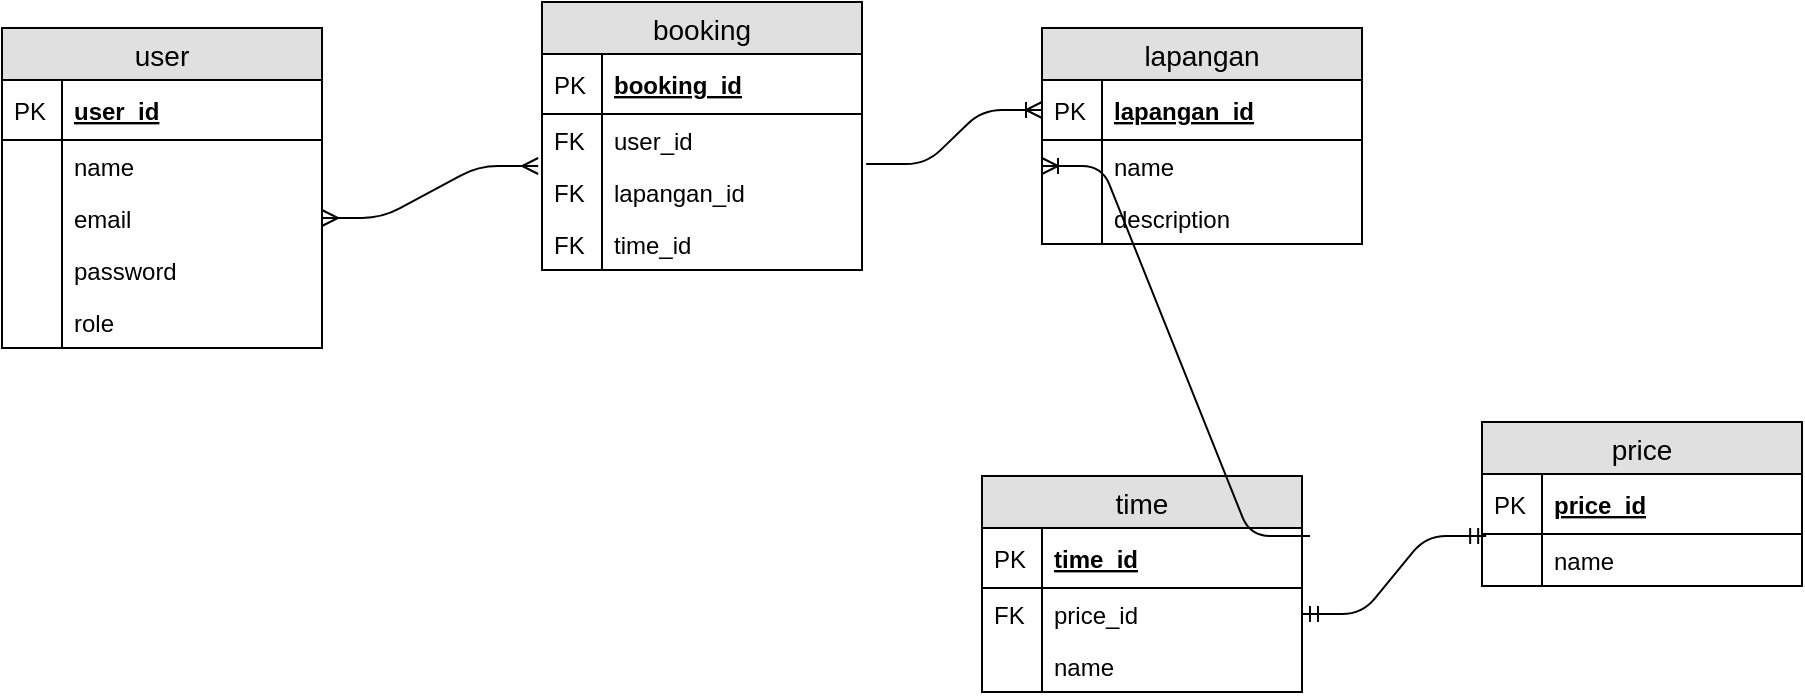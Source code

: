 <mxfile version="12.6.5" type="device" pages="2"><diagram id="pT67VP-tw25SVC1C2bxJ" name="LRD"><mxGraphModel dx="1108" dy="528" grid="1" gridSize="10" guides="1" tooltips="1" connect="1" arrows="1" fold="1" page="1" pageScale="1" pageWidth="850" pageHeight="1100" math="0" shadow="0"><root><mxCell id="0"/><mxCell id="1" parent="0"/><mxCell id="Ku6LGFip4KKlLJVfLi04-4" value="user" style="swimlane;fontStyle=0;childLayout=stackLayout;horizontal=1;startSize=26;fillColor=#e0e0e0;horizontalStack=0;resizeParent=1;resizeParentMax=0;resizeLast=0;collapsible=1;marginBottom=0;swimlaneFillColor=#ffffff;align=center;fontSize=14;" parent="1" vertex="1"><mxGeometry x="210" y="76" width="160" height="160" as="geometry"/></mxCell><mxCell id="Ku6LGFip4KKlLJVfLi04-5" value="user_id" style="shape=partialRectangle;top=0;left=0;right=0;bottom=1;align=left;verticalAlign=middle;fillColor=none;spacingLeft=34;spacingRight=4;overflow=hidden;rotatable=0;points=[[0,0.5],[1,0.5]];portConstraint=eastwest;dropTarget=0;fontStyle=5;fontSize=12;" parent="Ku6LGFip4KKlLJVfLi04-4" vertex="1"><mxGeometry y="26" width="160" height="30" as="geometry"/></mxCell><mxCell id="Ku6LGFip4KKlLJVfLi04-6" value="PK" style="shape=partialRectangle;top=0;left=0;bottom=0;fillColor=none;align=left;verticalAlign=middle;spacingLeft=4;spacingRight=4;overflow=hidden;rotatable=0;points=[];portConstraint=eastwest;part=1;fontSize=12;" parent="Ku6LGFip4KKlLJVfLi04-5" vertex="1" connectable="0"><mxGeometry width="30" height="30" as="geometry"/></mxCell><mxCell id="Ku6LGFip4KKlLJVfLi04-9" value="name" style="shape=partialRectangle;top=0;left=0;right=0;bottom=0;align=left;verticalAlign=top;fillColor=none;spacingLeft=34;spacingRight=4;overflow=hidden;rotatable=0;points=[[0,0.5],[1,0.5]];portConstraint=eastwest;dropTarget=0;fontSize=12;" parent="Ku6LGFip4KKlLJVfLi04-4" vertex="1"><mxGeometry y="56" width="160" height="26" as="geometry"/></mxCell><mxCell id="Ku6LGFip4KKlLJVfLi04-10" value="" style="shape=partialRectangle;top=0;left=0;bottom=0;fillColor=none;align=left;verticalAlign=top;spacingLeft=4;spacingRight=4;overflow=hidden;rotatable=0;points=[];portConstraint=eastwest;part=1;fontSize=12;" parent="Ku6LGFip4KKlLJVfLi04-9" vertex="1" connectable="0"><mxGeometry width="30" height="26" as="geometry"/></mxCell><mxCell id="Ku6LGFip4KKlLJVfLi04-7" value="email" style="shape=partialRectangle;top=0;left=0;right=0;bottom=0;align=left;verticalAlign=top;fillColor=none;spacingLeft=34;spacingRight=4;overflow=hidden;rotatable=0;points=[[0,0.5],[1,0.5]];portConstraint=eastwest;dropTarget=0;fontSize=12;" parent="Ku6LGFip4KKlLJVfLi04-4" vertex="1"><mxGeometry y="82" width="160" height="26" as="geometry"/></mxCell><mxCell id="Ku6LGFip4KKlLJVfLi04-8" value="" style="shape=partialRectangle;top=0;left=0;bottom=0;fillColor=none;align=left;verticalAlign=top;spacingLeft=4;spacingRight=4;overflow=hidden;rotatable=0;points=[];portConstraint=eastwest;part=1;fontSize=12;" parent="Ku6LGFip4KKlLJVfLi04-7" vertex="1" connectable="0"><mxGeometry width="30" height="26" as="geometry"/></mxCell><mxCell id="Ku6LGFip4KKlLJVfLi04-11" value="password" style="shape=partialRectangle;top=0;left=0;right=0;bottom=0;align=left;verticalAlign=top;fillColor=none;spacingLeft=34;spacingRight=4;overflow=hidden;rotatable=0;points=[[0,0.5],[1,0.5]];portConstraint=eastwest;dropTarget=0;fontSize=12;" parent="Ku6LGFip4KKlLJVfLi04-4" vertex="1"><mxGeometry y="108" width="160" height="26" as="geometry"/></mxCell><mxCell id="Ku6LGFip4KKlLJVfLi04-12" value="" style="shape=partialRectangle;top=0;left=0;bottom=0;fillColor=none;align=left;verticalAlign=top;spacingLeft=4;spacingRight=4;overflow=hidden;rotatable=0;points=[];portConstraint=eastwest;part=1;fontSize=12;" parent="Ku6LGFip4KKlLJVfLi04-11" vertex="1" connectable="0"><mxGeometry width="30" height="26" as="geometry"/></mxCell><mxCell id="Ku6LGFip4KKlLJVfLi04-22" value="role" style="shape=partialRectangle;top=0;left=0;right=0;bottom=0;align=left;verticalAlign=top;fillColor=none;spacingLeft=34;spacingRight=4;overflow=hidden;rotatable=0;points=[[0,0.5],[1,0.5]];portConstraint=eastwest;dropTarget=0;fontSize=12;" parent="Ku6LGFip4KKlLJVfLi04-4" vertex="1"><mxGeometry y="134" width="160" height="26" as="geometry"/></mxCell><mxCell id="Ku6LGFip4KKlLJVfLi04-23" value="" style="shape=partialRectangle;top=0;left=0;bottom=0;fillColor=none;align=left;verticalAlign=top;spacingLeft=4;spacingRight=4;overflow=hidden;rotatable=0;points=[];portConstraint=eastwest;part=1;fontSize=12;" parent="Ku6LGFip4KKlLJVfLi04-22" vertex="1" connectable="0"><mxGeometry width="30" height="26" as="geometry"/></mxCell><mxCell id="Ku6LGFip4KKlLJVfLi04-24" value="lapangan" style="swimlane;fontStyle=0;childLayout=stackLayout;horizontal=1;startSize=26;fillColor=#e0e0e0;horizontalStack=0;resizeParent=1;resizeParentMax=0;resizeLast=0;collapsible=1;marginBottom=0;swimlaneFillColor=#ffffff;align=center;fontSize=14;" parent="1" vertex="1"><mxGeometry x="730" y="76" width="160" height="108" as="geometry"/></mxCell><mxCell id="Ku6LGFip4KKlLJVfLi04-25" value="lapangan_id" style="shape=partialRectangle;top=0;left=0;right=0;bottom=1;align=left;verticalAlign=middle;fillColor=none;spacingLeft=34;spacingRight=4;overflow=hidden;rotatable=0;points=[[0,0.5],[1,0.5]];portConstraint=eastwest;dropTarget=0;fontStyle=5;fontSize=12;" parent="Ku6LGFip4KKlLJVfLi04-24" vertex="1"><mxGeometry y="26" width="160" height="30" as="geometry"/></mxCell><mxCell id="Ku6LGFip4KKlLJVfLi04-26" value="PK" style="shape=partialRectangle;top=0;left=0;bottom=0;fillColor=none;align=left;verticalAlign=middle;spacingLeft=4;spacingRight=4;overflow=hidden;rotatable=0;points=[];portConstraint=eastwest;part=1;fontSize=12;" parent="Ku6LGFip4KKlLJVfLi04-25" vertex="1" connectable="0"><mxGeometry width="30" height="30" as="geometry"/></mxCell><mxCell id="Ku6LGFip4KKlLJVfLi04-27" value="name" style="shape=partialRectangle;top=0;left=0;right=0;bottom=0;align=left;verticalAlign=top;fillColor=none;spacingLeft=34;spacingRight=4;overflow=hidden;rotatable=0;points=[[0,0.5],[1,0.5]];portConstraint=eastwest;dropTarget=0;fontSize=12;" parent="Ku6LGFip4KKlLJVfLi04-24" vertex="1"><mxGeometry y="56" width="160" height="26" as="geometry"/></mxCell><mxCell id="Ku6LGFip4KKlLJVfLi04-28" value="" style="shape=partialRectangle;top=0;left=0;bottom=0;fillColor=none;align=left;verticalAlign=top;spacingLeft=4;spacingRight=4;overflow=hidden;rotatable=0;points=[];portConstraint=eastwest;part=1;fontSize=12;" parent="Ku6LGFip4KKlLJVfLi04-27" vertex="1" connectable="0"><mxGeometry width="30" height="26" as="geometry"/></mxCell><mxCell id="Ku6LGFip4KKlLJVfLi04-29" value="description" style="shape=partialRectangle;top=0;left=0;right=0;bottom=0;align=left;verticalAlign=top;fillColor=none;spacingLeft=34;spacingRight=4;overflow=hidden;rotatable=0;points=[[0,0.5],[1,0.5]];portConstraint=eastwest;dropTarget=0;fontSize=12;" parent="Ku6LGFip4KKlLJVfLi04-24" vertex="1"><mxGeometry y="82" width="160" height="26" as="geometry"/></mxCell><mxCell id="Ku6LGFip4KKlLJVfLi04-30" value="" style="shape=partialRectangle;top=0;left=0;bottom=0;fillColor=none;align=left;verticalAlign=top;spacingLeft=4;spacingRight=4;overflow=hidden;rotatable=0;points=[];portConstraint=eastwest;part=1;fontSize=12;" parent="Ku6LGFip4KKlLJVfLi04-29" vertex="1" connectable="0"><mxGeometry width="30" height="26" as="geometry"/></mxCell><mxCell id="Ku6LGFip4KKlLJVfLi04-37" value="time" style="swimlane;fontStyle=0;childLayout=stackLayout;horizontal=1;startSize=26;fillColor=#e0e0e0;horizontalStack=0;resizeParent=1;resizeParentMax=0;resizeLast=0;collapsible=1;marginBottom=0;swimlaneFillColor=#ffffff;align=center;fontSize=14;" parent="1" vertex="1"><mxGeometry x="700" y="300" width="160" height="108" as="geometry"/></mxCell><mxCell id="Ku6LGFip4KKlLJVfLi04-38" value="time_id" style="shape=partialRectangle;top=0;left=0;right=0;bottom=1;align=left;verticalAlign=middle;fillColor=none;spacingLeft=34;spacingRight=4;overflow=hidden;rotatable=0;points=[[0,0.5],[1,0.5]];portConstraint=eastwest;dropTarget=0;fontStyle=5;fontSize=12;" parent="Ku6LGFip4KKlLJVfLi04-37" vertex="1"><mxGeometry y="26" width="160" height="30" as="geometry"/></mxCell><mxCell id="Ku6LGFip4KKlLJVfLi04-39" value="PK" style="shape=partialRectangle;top=0;left=0;bottom=0;fillColor=none;align=left;verticalAlign=middle;spacingLeft=4;spacingRight=4;overflow=hidden;rotatable=0;points=[];portConstraint=eastwest;part=1;fontSize=12;" parent="Ku6LGFip4KKlLJVfLi04-38" vertex="1" connectable="0"><mxGeometry width="30" height="30" as="geometry"/></mxCell><mxCell id="Ku6LGFip4KKlLJVfLi04-42" value="price_id" style="shape=partialRectangle;top=0;left=0;right=0;bottom=0;align=left;verticalAlign=top;fillColor=none;spacingLeft=34;spacingRight=4;overflow=hidden;rotatable=0;points=[[0,0.5],[1,0.5]];portConstraint=eastwest;dropTarget=0;fontSize=12;" parent="Ku6LGFip4KKlLJVfLi04-37" vertex="1"><mxGeometry y="56" width="160" height="26" as="geometry"/></mxCell><mxCell id="Ku6LGFip4KKlLJVfLi04-43" value="FK" style="shape=partialRectangle;top=0;left=0;bottom=0;fillColor=none;align=left;verticalAlign=top;spacingLeft=4;spacingRight=4;overflow=hidden;rotatable=0;points=[];portConstraint=eastwest;part=1;fontSize=12;" parent="Ku6LGFip4KKlLJVfLi04-42" vertex="1" connectable="0"><mxGeometry width="30" height="26" as="geometry"/></mxCell><mxCell id="Ku6LGFip4KKlLJVfLi04-44" value="name" style="shape=partialRectangle;top=0;left=0;right=0;bottom=0;align=left;verticalAlign=top;fillColor=none;spacingLeft=34;spacingRight=4;overflow=hidden;rotatable=0;points=[[0,0.5],[1,0.5]];portConstraint=eastwest;dropTarget=0;fontSize=12;" parent="Ku6LGFip4KKlLJVfLi04-37" vertex="1"><mxGeometry y="82" width="160" height="26" as="geometry"/></mxCell><mxCell id="Ku6LGFip4KKlLJVfLi04-45" value="" style="shape=partialRectangle;top=0;left=0;bottom=0;fillColor=none;align=left;verticalAlign=top;spacingLeft=4;spacingRight=4;overflow=hidden;rotatable=0;points=[];portConstraint=eastwest;part=1;fontSize=12;" parent="Ku6LGFip4KKlLJVfLi04-44" vertex="1" connectable="0"><mxGeometry width="30" height="26" as="geometry"/></mxCell><mxCell id="v9DBDxm-RLJUtMmOoJMo-2" value="booking" style="swimlane;fontStyle=0;childLayout=stackLayout;horizontal=1;startSize=26;fillColor=#e0e0e0;horizontalStack=0;resizeParent=1;resizeParentMax=0;resizeLast=0;collapsible=1;marginBottom=0;swimlaneFillColor=#ffffff;align=center;fontSize=14;" parent="1" vertex="1"><mxGeometry x="480" y="63" width="160" height="134" as="geometry"/></mxCell><mxCell id="v9DBDxm-RLJUtMmOoJMo-3" value="booking_id" style="shape=partialRectangle;top=0;left=0;right=0;bottom=1;align=left;verticalAlign=middle;fillColor=none;spacingLeft=34;spacingRight=4;overflow=hidden;rotatable=0;points=[[0,0.5],[1,0.5]];portConstraint=eastwest;dropTarget=0;fontStyle=5;fontSize=12;" parent="v9DBDxm-RLJUtMmOoJMo-2" vertex="1"><mxGeometry y="26" width="160" height="30" as="geometry"/></mxCell><mxCell id="v9DBDxm-RLJUtMmOoJMo-4" value="PK" style="shape=partialRectangle;top=0;left=0;bottom=0;fillColor=none;align=left;verticalAlign=middle;spacingLeft=4;spacingRight=4;overflow=hidden;rotatable=0;points=[];portConstraint=eastwest;part=1;fontSize=12;" parent="v9DBDxm-RLJUtMmOoJMo-3" vertex="1" connectable="0"><mxGeometry width="30" height="30" as="geometry"/></mxCell><mxCell id="zghX5kwwjeeeprelhB46-16" value="user_id" style="shape=partialRectangle;top=0;left=0;right=0;bottom=0;align=left;verticalAlign=top;fillColor=none;spacingLeft=34;spacingRight=4;overflow=hidden;rotatable=0;points=[[0,0.5],[1,0.5]];portConstraint=eastwest;dropTarget=0;fontSize=12;" parent="v9DBDxm-RLJUtMmOoJMo-2" vertex="1"><mxGeometry y="56" width="160" height="26" as="geometry"/></mxCell><mxCell id="zghX5kwwjeeeprelhB46-17" value="FK" style="shape=partialRectangle;top=0;left=0;bottom=0;fillColor=none;align=left;verticalAlign=top;spacingLeft=4;spacingRight=4;overflow=hidden;rotatable=0;points=[];portConstraint=eastwest;part=1;fontSize=12;" parent="zghX5kwwjeeeprelhB46-16" vertex="1" connectable="0"><mxGeometry width="30" height="26" as="geometry"/></mxCell><mxCell id="v9DBDxm-RLJUtMmOoJMo-7" value="lapangan_id" style="shape=partialRectangle;top=0;left=0;right=0;bottom=0;align=left;verticalAlign=top;fillColor=none;spacingLeft=34;spacingRight=4;overflow=hidden;rotatable=0;points=[[0,0.5],[1,0.5]];portConstraint=eastwest;dropTarget=0;fontSize=12;" parent="v9DBDxm-RLJUtMmOoJMo-2" vertex="1"><mxGeometry y="82" width="160" height="26" as="geometry"/></mxCell><mxCell id="v9DBDxm-RLJUtMmOoJMo-8" value="FK" style="shape=partialRectangle;top=0;left=0;bottom=0;fillColor=none;align=left;verticalAlign=top;spacingLeft=4;spacingRight=4;overflow=hidden;rotatable=0;points=[];portConstraint=eastwest;part=1;fontSize=12;" parent="v9DBDxm-RLJUtMmOoJMo-7" vertex="1" connectable="0"><mxGeometry width="30" height="26" as="geometry"/></mxCell><mxCell id="v9DBDxm-RLJUtMmOoJMo-9" value="time_id" style="shape=partialRectangle;top=0;left=0;right=0;bottom=0;align=left;verticalAlign=top;fillColor=none;spacingLeft=34;spacingRight=4;overflow=hidden;rotatable=0;points=[[0,0.5],[1,0.5]];portConstraint=eastwest;dropTarget=0;fontSize=12;" parent="v9DBDxm-RLJUtMmOoJMo-2" vertex="1"><mxGeometry y="108" width="160" height="26" as="geometry"/></mxCell><mxCell id="v9DBDxm-RLJUtMmOoJMo-10" value="FK" style="shape=partialRectangle;top=0;left=0;bottom=0;fillColor=none;align=left;verticalAlign=top;spacingLeft=4;spacingRight=4;overflow=hidden;rotatable=0;points=[];portConstraint=eastwest;part=1;fontSize=12;" parent="v9DBDxm-RLJUtMmOoJMo-9" vertex="1" connectable="0"><mxGeometry width="30" height="26" as="geometry"/></mxCell><mxCell id="zghX5kwwjeeeprelhB46-2" value="price" style="swimlane;fontStyle=0;childLayout=stackLayout;horizontal=1;startSize=26;fillColor=#e0e0e0;horizontalStack=0;resizeParent=1;resizeParentMax=0;resizeLast=0;collapsible=1;marginBottom=0;swimlaneFillColor=#ffffff;align=center;fontSize=14;" parent="1" vertex="1"><mxGeometry x="950" y="273" width="160" height="82" as="geometry"/></mxCell><mxCell id="zghX5kwwjeeeprelhB46-3" value="price_id" style="shape=partialRectangle;top=0;left=0;right=0;bottom=1;align=left;verticalAlign=middle;fillColor=none;spacingLeft=34;spacingRight=4;overflow=hidden;rotatable=0;points=[[0,0.5],[1,0.5]];portConstraint=eastwest;dropTarget=0;fontStyle=5;fontSize=12;" parent="zghX5kwwjeeeprelhB46-2" vertex="1"><mxGeometry y="26" width="160" height="30" as="geometry"/></mxCell><mxCell id="zghX5kwwjeeeprelhB46-4" value="PK" style="shape=partialRectangle;top=0;left=0;bottom=0;fillColor=none;align=left;verticalAlign=middle;spacingLeft=4;spacingRight=4;overflow=hidden;rotatable=0;points=[];portConstraint=eastwest;part=1;fontSize=12;" parent="zghX5kwwjeeeprelhB46-3" vertex="1" connectable="0"><mxGeometry width="30" height="30" as="geometry"/></mxCell><mxCell id="zghX5kwwjeeeprelhB46-5" value="name" style="shape=partialRectangle;top=0;left=0;right=0;bottom=0;align=left;verticalAlign=top;fillColor=none;spacingLeft=34;spacingRight=4;overflow=hidden;rotatable=0;points=[[0,0.5],[1,0.5]];portConstraint=eastwest;dropTarget=0;fontSize=12;" parent="zghX5kwwjeeeprelhB46-2" vertex="1"><mxGeometry y="56" width="160" height="26" as="geometry"/></mxCell><mxCell id="zghX5kwwjeeeprelhB46-6" value="" style="shape=partialRectangle;top=0;left=0;bottom=0;fillColor=none;align=left;verticalAlign=top;spacingLeft=4;spacingRight=4;overflow=hidden;rotatable=0;points=[];portConstraint=eastwest;part=1;fontSize=12;" parent="zghX5kwwjeeeprelhB46-5" vertex="1" connectable="0"><mxGeometry width="30" height="26" as="geometry"/></mxCell><mxCell id="wkdSh_pi-V-W3A1KuHzl-1" value="" style="edgeStyle=entityRelationEdgeStyle;fontSize=12;html=1;endArrow=ERmandOne;startArrow=ERmandOne;entryX=0.013;entryY=1.033;entryDx=0;entryDy=0;exitX=1;exitY=0.5;exitDx=0;exitDy=0;entryPerimeter=0;" edge="1" parent="1" source="Ku6LGFip4KKlLJVfLi04-42" target="zghX5kwwjeeeprelhB46-3"><mxGeometry width="100" height="100" relative="1" as="geometry"><mxPoint x="610" y="470" as="sourcePoint"/><mxPoint x="710" y="370" as="targetPoint"/></mxGeometry></mxCell><mxCell id="wkdSh_pi-V-W3A1KuHzl-2" value="" style="edgeStyle=entityRelationEdgeStyle;fontSize=12;html=1;endArrow=ERoneToMany;exitX=1.013;exitY=0.962;exitDx=0;exitDy=0;exitPerimeter=0;entryX=0;entryY=0.5;entryDx=0;entryDy=0;" edge="1" parent="1" source="zghX5kwwjeeeprelhB46-16" target="Ku6LGFip4KKlLJVfLi04-25"><mxGeometry width="100" height="100" relative="1" as="geometry"><mxPoint x="590" y="330" as="sourcePoint"/><mxPoint x="690" y="230" as="targetPoint"/></mxGeometry></mxCell><mxCell id="wkdSh_pi-V-W3A1KuHzl-3" value="" style="edgeStyle=entityRelationEdgeStyle;fontSize=12;html=1;endArrow=ERoneToMany;entryX=0;entryY=0.5;entryDx=0;entryDy=0;exitX=1.025;exitY=0.133;exitDx=0;exitDy=0;exitPerimeter=0;" edge="1" parent="1" source="Ku6LGFip4KKlLJVfLi04-38" target="Ku6LGFip4KKlLJVfLi04-27"><mxGeometry width="100" height="100" relative="1" as="geometry"><mxPoint x="590" y="460" as="sourcePoint"/><mxPoint x="690" y="360" as="targetPoint"/></mxGeometry></mxCell><mxCell id="wkdSh_pi-V-W3A1KuHzl-5" value="" style="edgeStyle=entityRelationEdgeStyle;fontSize=12;html=1;endArrow=ERmany;startArrow=ERmany;exitX=1;exitY=0.5;exitDx=0;exitDy=0;entryX=-0.012;entryY=1;entryDx=0;entryDy=0;entryPerimeter=0;" edge="1" parent="1" source="Ku6LGFip4KKlLJVfLi04-7" target="zghX5kwwjeeeprelhB46-16"><mxGeometry width="100" height="100" relative="1" as="geometry"><mxPoint x="390" y="390" as="sourcePoint"/><mxPoint x="490" y="290" as="targetPoint"/></mxGeometry></mxCell></root></mxGraphModel></diagram><diagram id="zu82-Yjdn78zeWOVZf6g" name="Use Case"><mxGraphModel dx="1108" dy="528" grid="1" gridSize="10" guides="1" tooltips="1" connect="1" arrows="1" fold="1" page="1" pageScale="1" pageWidth="850" pageHeight="1100" math="0" shadow="0"><root><mxCell id="4-8JemCpEw2BwEYtq6CT-0"/><mxCell id="4-8JemCpEw2BwEYtq6CT-1" parent="4-8JemCpEw2BwEYtq6CT-0"/><mxCell id="O9Ml5CmLKd4hzUX9mTAl-1" value="" style="whiteSpace=wrap;html=1;aspect=fixed;" parent="4-8JemCpEw2BwEYtq6CT-1" vertex="1"><mxGeometry x="140" y="70" width="400" height="400" as="geometry"/></mxCell><mxCell id="O9Ml5CmLKd4hzUX9mTAl-2" value="Sistem Reservasi Lapangan UYI Futsal" style="text;html=1;strokeColor=none;fillColor=none;align=center;verticalAlign=middle;whiteSpace=wrap;rounded=0;" parent="4-8JemCpEw2BwEYtq6CT-1" vertex="1"><mxGeometry x="215" y="80" width="280" height="20" as="geometry"/></mxCell><mxCell id="O9Ml5CmLKd4hzUX9mTAl-5" value="Pengguna" style="shape=umlActor;verticalLabelPosition=bottom;labelBackgroundColor=#ffffff;verticalAlign=top;html=1;outlineConnect=0;" parent="4-8JemCpEw2BwEYtq6CT-1" vertex="1"><mxGeometry x="70" y="190" width="30" height="60" as="geometry"/></mxCell><mxCell id="O9Ml5CmLKd4hzUX9mTAl-10" value="Admin" style="shape=umlActor;verticalLabelPosition=bottom;labelBackgroundColor=#ffffff;verticalAlign=top;html=1;outlineConnect=0;" parent="4-8JemCpEw2BwEYtq6CT-1" vertex="1"><mxGeometry x="580" y="190" width="30" height="60" as="geometry"/></mxCell><mxCell id="O9Ml5CmLKd4hzUX9mTAl-11" value="Login" style="ellipse;whiteSpace=wrap;html=1;" parent="4-8JemCpEw2BwEYtq6CT-1" vertex="1"><mxGeometry x="307.5" y="230" width="65" height="40" as="geometry"/></mxCell><mxCell id="O9Ml5CmLKd4hzUX9mTAl-16" value="Register" style="ellipse;whiteSpace=wrap;html=1;" parent="4-8JemCpEw2BwEYtq6CT-1" vertex="1"><mxGeometry x="180" y="130" width="65" height="40" as="geometry"/></mxCell><mxCell id="O9Ml5CmLKd4hzUX9mTAl-20" value="Melihat data lapangan" style="ellipse;whiteSpace=wrap;html=1;" parent="4-8JemCpEw2BwEYtq6CT-1" vertex="1"><mxGeometry x="180" y="180" width="100" height="40" as="geometry"/></mxCell><mxCell id="O9Ml5CmLKd4hzUX9mTAl-21" value="Membooking lapangan" style="ellipse;whiteSpace=wrap;html=1;" parent="4-8JemCpEw2BwEYtq6CT-1" vertex="1"><mxGeometry x="180" y="270" width="100" height="40" as="geometry"/></mxCell><mxCell id="O9Ml5CmLKd4hzUX9mTAl-25" value="" style="endArrow=classic;html=1;exitX=0.5;exitY=0.5;exitDx=0;exitDy=0;exitPerimeter=0;entryX=0;entryY=0.5;entryDx=0;entryDy=0;" parent="4-8JemCpEw2BwEYtq6CT-1" source="O9Ml5CmLKd4hzUX9mTAl-5" target="O9Ml5CmLKd4hzUX9mTAl-11" edge="1"><mxGeometry width="50" height="50" relative="1" as="geometry"><mxPoint x="-10" y="340" as="sourcePoint"/><mxPoint x="40" y="290" as="targetPoint"/></mxGeometry></mxCell><mxCell id="O9Ml5CmLKd4hzUX9mTAl-26" value="" style="endArrow=classic;html=1;exitX=0.5;exitY=0.5;exitDx=0;exitDy=0;exitPerimeter=0;entryX=0;entryY=0.5;entryDx=0;entryDy=0;" parent="4-8JemCpEw2BwEYtq6CT-1" source="O9Ml5CmLKd4hzUX9mTAl-5" target="O9Ml5CmLKd4hzUX9mTAl-16" edge="1"><mxGeometry width="50" height="50" relative="1" as="geometry"><mxPoint x="95" y="230" as="sourcePoint"/><mxPoint x="332.5" y="150" as="targetPoint"/></mxGeometry></mxCell><mxCell id="O9Ml5CmLKd4hzUX9mTAl-27" value="" style="endArrow=classic;html=1;exitX=0.5;exitY=0.5;exitDx=0;exitDy=0;exitPerimeter=0;entryX=0;entryY=0.5;entryDx=0;entryDy=0;" parent="4-8JemCpEw2BwEYtq6CT-1" source="O9Ml5CmLKd4hzUX9mTAl-5" target="O9Ml5CmLKd4hzUX9mTAl-20" edge="1"><mxGeometry width="50" height="50" relative="1" as="geometry"><mxPoint x="95" y="230" as="sourcePoint"/><mxPoint x="190" y="230" as="targetPoint"/></mxGeometry></mxCell><mxCell id="O9Ml5CmLKd4hzUX9mTAl-28" value="" style="endArrow=classic;html=1;exitX=0.5;exitY=0.5;exitDx=0;exitDy=0;exitPerimeter=0;entryX=0;entryY=0.5;entryDx=0;entryDy=0;" parent="4-8JemCpEw2BwEYtq6CT-1" source="O9Ml5CmLKd4hzUX9mTAl-5" target="O9Ml5CmLKd4hzUX9mTAl-21" edge="1"><mxGeometry width="50" height="50" relative="1" as="geometry"><mxPoint x="95" y="230" as="sourcePoint"/><mxPoint x="190" y="280" as="targetPoint"/></mxGeometry></mxCell><mxCell id="O9Ml5CmLKd4hzUX9mTAl-29" value="" style="endArrow=classic;html=1;exitX=0.5;exitY=0.5;exitDx=0;exitDy=0;exitPerimeter=0;entryX=1;entryY=0.5;entryDx=0;entryDy=0;" parent="4-8JemCpEw2BwEYtq6CT-1" source="O9Ml5CmLKd4hzUX9mTAl-10" target="O9Ml5CmLKd4hzUX9mTAl-11" edge="1"><mxGeometry width="50" height="50" relative="1" as="geometry"><mxPoint x="95" y="230" as="sourcePoint"/><mxPoint x="190" y="300" as="targetPoint"/></mxGeometry></mxCell><mxCell id="O9Ml5CmLKd4hzUX9mTAl-30" value="Mengelola data lapangan" style="ellipse;whiteSpace=wrap;html=1;" parent="4-8JemCpEw2BwEYtq6CT-1" vertex="1"><mxGeometry x="410" y="140" width="100" height="40" as="geometry"/></mxCell><mxCell id="O9Ml5CmLKd4hzUX9mTAl-31" value="" style="endArrow=classic;html=1;exitX=0.5;exitY=0.5;exitDx=0;exitDy=0;exitPerimeter=0;entryX=1;entryY=0.5;entryDx=0;entryDy=0;" parent="4-8JemCpEw2BwEYtq6CT-1" source="O9Ml5CmLKd4hzUX9mTAl-10" target="O9Ml5CmLKd4hzUX9mTAl-30" edge="1"><mxGeometry width="50" height="50" relative="1" as="geometry"><mxPoint x="605" y="230" as="sourcePoint"/><mxPoint x="397.5" y="250" as="targetPoint"/></mxGeometry></mxCell><mxCell id="O9Ml5CmLKd4hzUX9mTAl-32" value="Mengelola data booking" style="ellipse;whiteSpace=wrap;html=1;" parent="4-8JemCpEw2BwEYtq6CT-1" vertex="1"><mxGeometry x="410" y="187" width="100" height="40" as="geometry"/></mxCell><mxCell id="O9Ml5CmLKd4hzUX9mTAl-33" value="" style="endArrow=classic;html=1;exitX=0.5;exitY=0.5;exitDx=0;exitDy=0;exitPerimeter=0;entryX=1;entryY=0.5;entryDx=0;entryDy=0;" parent="4-8JemCpEw2BwEYtq6CT-1" source="O9Ml5CmLKd4hzUX9mTAl-10" target="O9Ml5CmLKd4hzUX9mTAl-32" edge="1"><mxGeometry width="50" height="50" relative="1" as="geometry"><mxPoint x="605" y="230" as="sourcePoint"/><mxPoint x="520" y="170" as="targetPoint"/></mxGeometry></mxCell><mxCell id="O9Ml5CmLKd4hzUX9mTAl-34" value="Mengelola point" style="ellipse;whiteSpace=wrap;html=1;" parent="4-8JemCpEw2BwEYtq6CT-1" vertex="1"><mxGeometry x="410" y="270" width="100" height="40" as="geometry"/></mxCell><mxCell id="O9Ml5CmLKd4hzUX9mTAl-35" value="" style="endArrow=classic;html=1;exitX=0.5;exitY=0.5;exitDx=0;exitDy=0;exitPerimeter=0;entryX=1;entryY=0.5;entryDx=0;entryDy=0;" parent="4-8JemCpEw2BwEYtq6CT-1" source="O9Ml5CmLKd4hzUX9mTAl-10" target="O9Ml5CmLKd4hzUX9mTAl-34" edge="1"><mxGeometry width="50" height="50" relative="1" as="geometry"><mxPoint x="605" y="230" as="sourcePoint"/><mxPoint x="520" y="214" as="targetPoint"/></mxGeometry></mxCell><mxCell id="O9Ml5CmLKd4hzUX9mTAl-39" value="Melihat point" style="ellipse;whiteSpace=wrap;html=1;" parent="4-8JemCpEw2BwEYtq6CT-1" vertex="1"><mxGeometry x="180" y="318" width="100" height="40" as="geometry"/></mxCell><mxCell id="O9Ml5CmLKd4hzUX9mTAl-40" value="" style="endArrow=classic;html=1;exitX=0.5;exitY=0.5;exitDx=0;exitDy=0;exitPerimeter=0;entryX=0;entryY=0.5;entryDx=0;entryDy=0;" parent="4-8JemCpEw2BwEYtq6CT-1" source="O9Ml5CmLKd4hzUX9mTAl-5" target="O9Ml5CmLKd4hzUX9mTAl-39" edge="1"><mxGeometry width="50" height="50" relative="1" as="geometry"><mxPoint x="95" y="230" as="sourcePoint"/><mxPoint x="190" y="300" as="targetPoint"/></mxGeometry></mxCell><mxCell id="0SA264OFEPmRpqpU3abl-0" value="Text" style="text;html=1;align=center;verticalAlign=middle;resizable=0;points=[];autosize=1;" vertex="1" parent="4-8JemCpEw2BwEYtq6CT-1"><mxGeometry y="41" width="40" height="20" as="geometry"/></mxCell></root></mxGraphModel></diagram></mxfile>